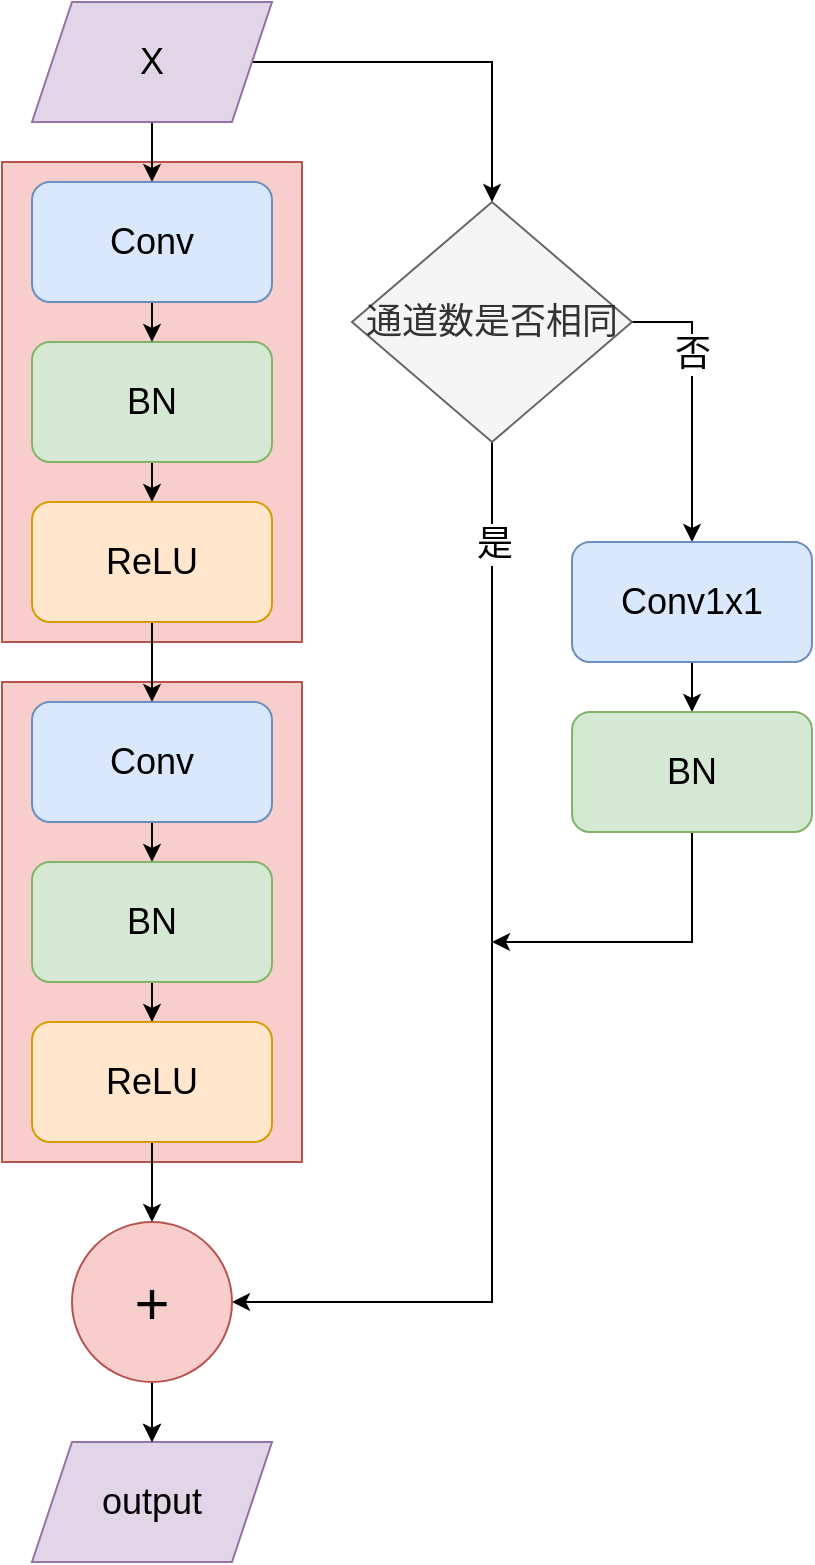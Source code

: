 <mxfile version="19.0.3" type="device"><diagram id="E7ejLW19GjbIAEUXcJKj" name="Page-1"><mxGraphModel dx="1038" dy="649" grid="1" gridSize="10" guides="1" tooltips="1" connect="1" arrows="1" fold="1" page="1" pageScale="1" pageWidth="827" pageHeight="1169" math="0" shadow="0"><root><mxCell id="0"/><mxCell id="1" parent="0"/><mxCell id="5gcVuEpqYJwsHWSKTpQb-28" value="" style="rounded=0;whiteSpace=wrap;html=1;fontSize=30;fillColor=#f8cecc;strokeColor=#b85450;" parent="1" vertex="1"><mxGeometry x="285" y="570" width="150" height="240" as="geometry"/></mxCell><mxCell id="5gcVuEpqYJwsHWSKTpQb-27" value="" style="rounded=0;whiteSpace=wrap;html=1;fontSize=30;fillColor=#f8cecc;strokeColor=#b85450;" parent="1" vertex="1"><mxGeometry x="285" y="310" width="150" height="240" as="geometry"/></mxCell><mxCell id="5gcVuEpqYJwsHWSKTpQb-13" value="" style="edgeStyle=orthogonalEdgeStyle;rounded=0;orthogonalLoop=1;jettySize=auto;html=1;fontSize=18;" parent="1" source="5gcVuEpqYJwsHWSKTpQb-1" target="5gcVuEpqYJwsHWSKTpQb-10" edge="1"><mxGeometry relative="1" as="geometry"/></mxCell><mxCell id="5gcVuEpqYJwsHWSKTpQb-26" style="edgeStyle=orthogonalEdgeStyle;rounded=0;orthogonalLoop=1;jettySize=auto;html=1;exitX=1;exitY=0.5;exitDx=0;exitDy=0;entryX=0.5;entryY=0;entryDx=0;entryDy=0;fontSize=18;" parent="1" source="5gcVuEpqYJwsHWSKTpQb-1" target="5gcVuEpqYJwsHWSKTpQb-8" edge="1"><mxGeometry relative="1" as="geometry"/></mxCell><mxCell id="5gcVuEpqYJwsHWSKTpQb-1" value="X" style="shape=parallelogram;perimeter=parallelogramPerimeter;whiteSpace=wrap;html=1;fixedSize=1;fontSize=18;fillColor=#e1d5e7;strokeColor=#9673a6;" parent="1" vertex="1"><mxGeometry x="300" y="230" width="120" height="60" as="geometry"/></mxCell><mxCell id="5gcVuEpqYJwsHWSKTpQb-16" style="edgeStyle=orthogonalEdgeStyle;rounded=0;orthogonalLoop=1;jettySize=auto;html=1;exitX=0.5;exitY=1;exitDx=0;exitDy=0;entryX=0.5;entryY=0;entryDx=0;entryDy=0;fontSize=18;" parent="1" source="5gcVuEpqYJwsHWSKTpQb-3" target="5gcVuEpqYJwsHWSKTpQb-4" edge="1"><mxGeometry relative="1" as="geometry"/></mxCell><mxCell id="5gcVuEpqYJwsHWSKTpQb-3" value="BN" style="rounded=1;whiteSpace=wrap;html=1;fontSize=18;fillColor=#d5e8d4;strokeColor=#82b366;" parent="1" vertex="1"><mxGeometry x="300" y="400" width="120" height="60" as="geometry"/></mxCell><mxCell id="5gcVuEpqYJwsHWSKTpQb-17" style="edgeStyle=orthogonalEdgeStyle;rounded=0;orthogonalLoop=1;jettySize=auto;html=1;exitX=0.5;exitY=1;exitDx=0;exitDy=0;entryX=0.5;entryY=0;entryDx=0;entryDy=0;fontSize=18;" parent="1" source="5gcVuEpqYJwsHWSKTpQb-4" target="5gcVuEpqYJwsHWSKTpQb-5" edge="1"><mxGeometry relative="1" as="geometry"/></mxCell><mxCell id="5gcVuEpqYJwsHWSKTpQb-4" value="ReLU" style="rounded=1;whiteSpace=wrap;html=1;fontSize=18;fillColor=#ffe6cc;strokeColor=#d79b00;" parent="1" vertex="1"><mxGeometry x="300" y="480" width="120" height="60" as="geometry"/></mxCell><mxCell id="5gcVuEpqYJwsHWSKTpQb-18" style="edgeStyle=orthogonalEdgeStyle;rounded=0;orthogonalLoop=1;jettySize=auto;html=1;exitX=0.5;exitY=1;exitDx=0;exitDy=0;entryX=0.5;entryY=0;entryDx=0;entryDy=0;fontSize=18;" parent="1" source="5gcVuEpqYJwsHWSKTpQb-5" target="5gcVuEpqYJwsHWSKTpQb-6" edge="1"><mxGeometry relative="1" as="geometry"/></mxCell><mxCell id="5gcVuEpqYJwsHWSKTpQb-5" value="Conv" style="rounded=1;whiteSpace=wrap;html=1;fontSize=18;fillColor=#dae8fc;strokeColor=#6c8ebf;" parent="1" vertex="1"><mxGeometry x="300" y="580" width="120" height="60" as="geometry"/></mxCell><mxCell id="5gcVuEpqYJwsHWSKTpQb-19" value="" style="edgeStyle=orthogonalEdgeStyle;rounded=0;orthogonalLoop=1;jettySize=auto;html=1;fontSize=18;" parent="1" source="5gcVuEpqYJwsHWSKTpQb-6" target="5gcVuEpqYJwsHWSKTpQb-7" edge="1"><mxGeometry relative="1" as="geometry"/></mxCell><mxCell id="5gcVuEpqYJwsHWSKTpQb-6" value="BN" style="rounded=1;whiteSpace=wrap;html=1;fontSize=18;fillColor=#d5e8d4;strokeColor=#82b366;" parent="1" vertex="1"><mxGeometry x="300" y="660" width="120" height="60" as="geometry"/></mxCell><mxCell id="5gcVuEpqYJwsHWSKTpQb-20" value="" style="edgeStyle=orthogonalEdgeStyle;rounded=0;orthogonalLoop=1;jettySize=auto;html=1;fontSize=18;" parent="1" source="5gcVuEpqYJwsHWSKTpQb-7" target="5gcVuEpqYJwsHWSKTpQb-12" edge="1"><mxGeometry relative="1" as="geometry"/></mxCell><mxCell id="5gcVuEpqYJwsHWSKTpQb-7" value="ReLU" style="rounded=1;whiteSpace=wrap;html=1;fontSize=18;fillColor=#ffe6cc;strokeColor=#d79b00;" parent="1" vertex="1"><mxGeometry x="300" y="740" width="120" height="60" as="geometry"/></mxCell><mxCell id="5gcVuEpqYJwsHWSKTpQb-22" value="否" style="edgeStyle=orthogonalEdgeStyle;rounded=0;orthogonalLoop=1;jettySize=auto;html=1;exitX=1;exitY=0.5;exitDx=0;exitDy=0;entryX=0.5;entryY=0;entryDx=0;entryDy=0;fontSize=18;" parent="1" source="5gcVuEpqYJwsHWSKTpQb-8" target="5gcVuEpqYJwsHWSKTpQb-9" edge="1"><mxGeometry x="-0.349" relative="1" as="geometry"><Array as="points"><mxPoint x="630" y="390"/></Array><mxPoint as="offset"/></mxGeometry></mxCell><mxCell id="5gcVuEpqYJwsHWSKTpQb-23" style="edgeStyle=orthogonalEdgeStyle;rounded=0;orthogonalLoop=1;jettySize=auto;html=1;exitX=0.5;exitY=1;exitDx=0;exitDy=0;entryX=1;entryY=0.5;entryDx=0;entryDy=0;fontSize=18;" parent="1" source="5gcVuEpqYJwsHWSKTpQb-8" target="5gcVuEpqYJwsHWSKTpQb-12" edge="1"><mxGeometry relative="1" as="geometry"/></mxCell><mxCell id="5gcVuEpqYJwsHWSKTpQb-25" value="是" style="edgeLabel;html=1;align=center;verticalAlign=middle;resizable=0;points=[];fontSize=18;" parent="5gcVuEpqYJwsHWSKTpQb-23" vertex="1" connectable="0"><mxGeometry x="-0.819" y="1" relative="1" as="geometry"><mxPoint as="offset"/></mxGeometry></mxCell><mxCell id="5gcVuEpqYJwsHWSKTpQb-8" value="通道数是否相同" style="rhombus;whiteSpace=wrap;html=1;fontSize=18;fillColor=#f5f5f5;fontColor=#333333;strokeColor=#666666;" parent="1" vertex="1"><mxGeometry x="460" y="330" width="140" height="120" as="geometry"/></mxCell><mxCell id="5gcVuEpqYJwsHWSKTpQb-24" style="edgeStyle=orthogonalEdgeStyle;rounded=0;orthogonalLoop=1;jettySize=auto;html=1;exitX=0.5;exitY=1;exitDx=0;exitDy=0;fontSize=18;" parent="1" source="O6PF2hGQxJsyP6NqMlSX-1" edge="1"><mxGeometry relative="1" as="geometry"><mxPoint x="530" y="700.0" as="targetPoint"/><Array as="points"><mxPoint x="630" y="700"/></Array></mxGeometry></mxCell><mxCell id="O6PF2hGQxJsyP6NqMlSX-2" value="" style="edgeStyle=orthogonalEdgeStyle;rounded=0;orthogonalLoop=1;jettySize=auto;html=1;" edge="1" parent="1" source="5gcVuEpqYJwsHWSKTpQb-9" target="O6PF2hGQxJsyP6NqMlSX-1"><mxGeometry relative="1" as="geometry"/></mxCell><mxCell id="5gcVuEpqYJwsHWSKTpQb-9" value="Conv1x1" style="rounded=1;whiteSpace=wrap;html=1;fontSize=18;fillColor=#dae8fc;strokeColor=#6c8ebf;" parent="1" vertex="1"><mxGeometry x="570" y="500" width="120" height="60" as="geometry"/></mxCell><mxCell id="5gcVuEpqYJwsHWSKTpQb-15" style="edgeStyle=orthogonalEdgeStyle;rounded=0;orthogonalLoop=1;jettySize=auto;html=1;exitX=0.5;exitY=1;exitDx=0;exitDy=0;entryX=0.5;entryY=0;entryDx=0;entryDy=0;fontSize=18;" parent="1" source="5gcVuEpqYJwsHWSKTpQb-10" target="5gcVuEpqYJwsHWSKTpQb-3" edge="1"><mxGeometry relative="1" as="geometry"/></mxCell><mxCell id="5gcVuEpqYJwsHWSKTpQb-10" value="Conv" style="rounded=1;whiteSpace=wrap;html=1;fontSize=18;fillColor=#dae8fc;strokeColor=#6c8ebf;" parent="1" vertex="1"><mxGeometry x="300" y="320" width="120" height="60" as="geometry"/></mxCell><mxCell id="5gcVuEpqYJwsHWSKTpQb-11" value="output" style="shape=parallelogram;perimeter=parallelogramPerimeter;whiteSpace=wrap;html=1;fixedSize=1;fontSize=18;fillColor=#e1d5e7;strokeColor=#9673a6;" parent="1" vertex="1"><mxGeometry x="300" y="950" width="120" height="60" as="geometry"/></mxCell><mxCell id="5gcVuEpqYJwsHWSKTpQb-21" value="" style="edgeStyle=orthogonalEdgeStyle;rounded=0;orthogonalLoop=1;jettySize=auto;html=1;fontSize=18;" parent="1" source="5gcVuEpqYJwsHWSKTpQb-12" target="5gcVuEpqYJwsHWSKTpQb-11" edge="1"><mxGeometry relative="1" as="geometry"/></mxCell><mxCell id="5gcVuEpqYJwsHWSKTpQb-29" value="" style="edgeStyle=orthogonalEdgeStyle;rounded=0;orthogonalLoop=1;jettySize=auto;html=1;fontSize=30;" parent="1" source="5gcVuEpqYJwsHWSKTpQb-12" target="5gcVuEpqYJwsHWSKTpQb-11" edge="1"><mxGeometry relative="1" as="geometry"/></mxCell><mxCell id="5gcVuEpqYJwsHWSKTpQb-12" value="+" style="ellipse;whiteSpace=wrap;html=1;aspect=fixed;fontSize=30;fillColor=#f8cecc;strokeColor=#b85450;" parent="1" vertex="1"><mxGeometry x="320" y="840" width="80" height="80" as="geometry"/></mxCell><mxCell id="O6PF2hGQxJsyP6NqMlSX-1" value="BN" style="rounded=1;whiteSpace=wrap;html=1;fontSize=18;fillColor=#d5e8d4;strokeColor=#82b366;" vertex="1" parent="1"><mxGeometry x="570" y="585" width="120" height="60" as="geometry"/></mxCell></root></mxGraphModel></diagram></mxfile>